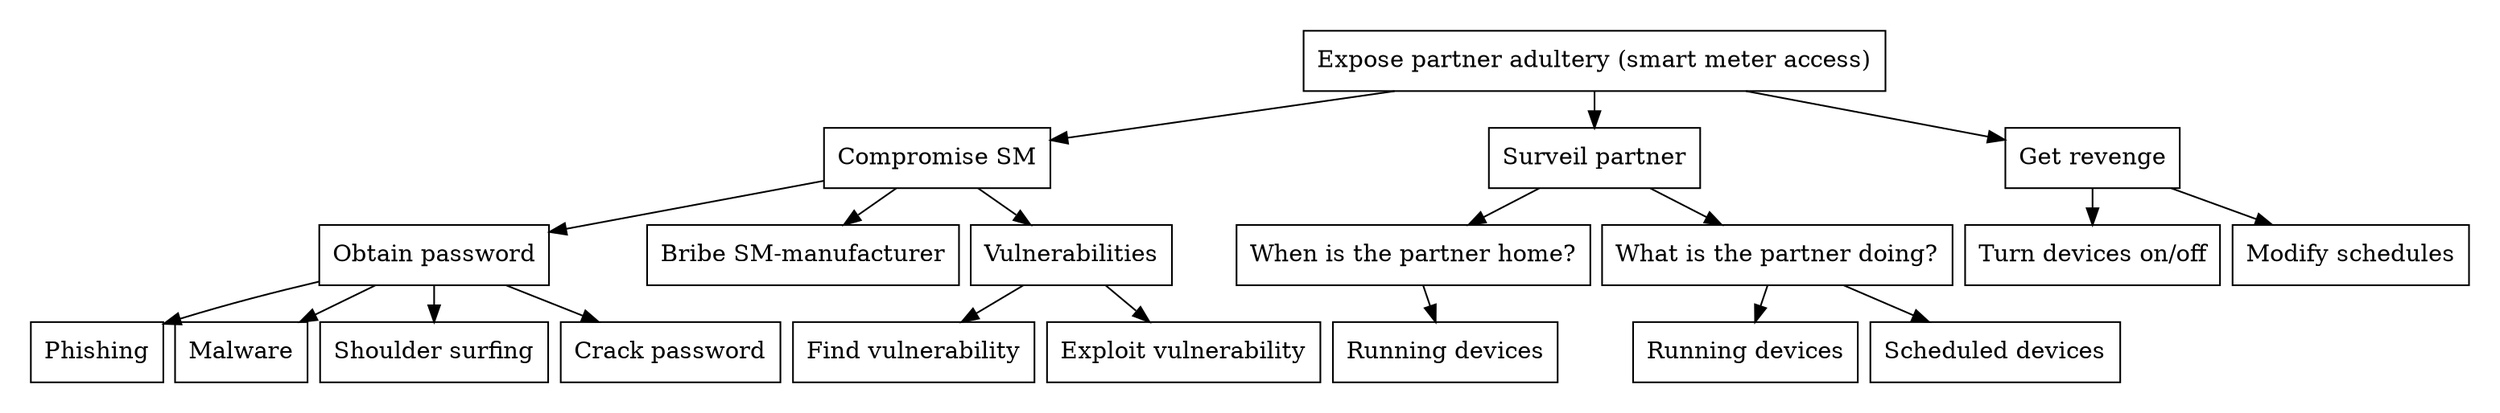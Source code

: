 digraph G {

graph[ center=true, margin=0.2, nodesep=0.1, ranksep=0.3]
node[ shape=rectangle];

  sm_access[label = "Expose partner adultery (smart meter access)",shape=AND];

    sm_access -> compromise_sm;
    compromise_sm[label="Compromise SM"];

    obtainPassword[label="Obtain password", shape=OR];
    compromise_sm[shape=OR];
    bribe[label="Bribe SM-manufacturer"];
    compromise_sm ->bribe;

    compromise_sm -> obtainPassword;
    phishing[label="Phishing"];
    malware[label="Malware"];
    shoulderSurfing[label="Shoulder surfing"];
    crackPassword[label="Crack password"];
    obtainPassword -> phishing;
    obtainPassword -> malware;
    obtainPassword -> shoulderSurfing;
    obtainPassword -> crackPassword;

    exploitVulnerability[label="Vulnerabilities", shape=AND];
    compromise_sm -> exploitVulnerability;
    findVuln[label="Find vulnerability"];
    exploitVuln[label="Exploit vulnerability"];
    exploitVulnerability -> findVuln;
    exploitVulnerability -> exploitVuln;

  surveil[label="Surveil partner",shape=OR];
  sm_access->surveil;

    at_home[label="When is the partner home?"];
    surveil->at_home

      running_devices[label="Running devices"];
      at_home->running_devices;

    doing_what[label="What is the partner doing?",shape=OR];
    surveil->doing_what;

      running_devices2[label="Running devices"];
      doing_what->running_devices2;

      scheduled_devices[label="Scheduled devices"];
      doing_what->scheduled_devices;

  revenge[label="Get revenge",shape=OR];
  sm_access->revenge;

    turn_onoff[label="Turn devices on/off"];
    revenge->turn_onoff;

    modify_schedules[label="Modify schedules"];
    revenge->modify_schedules;
}
